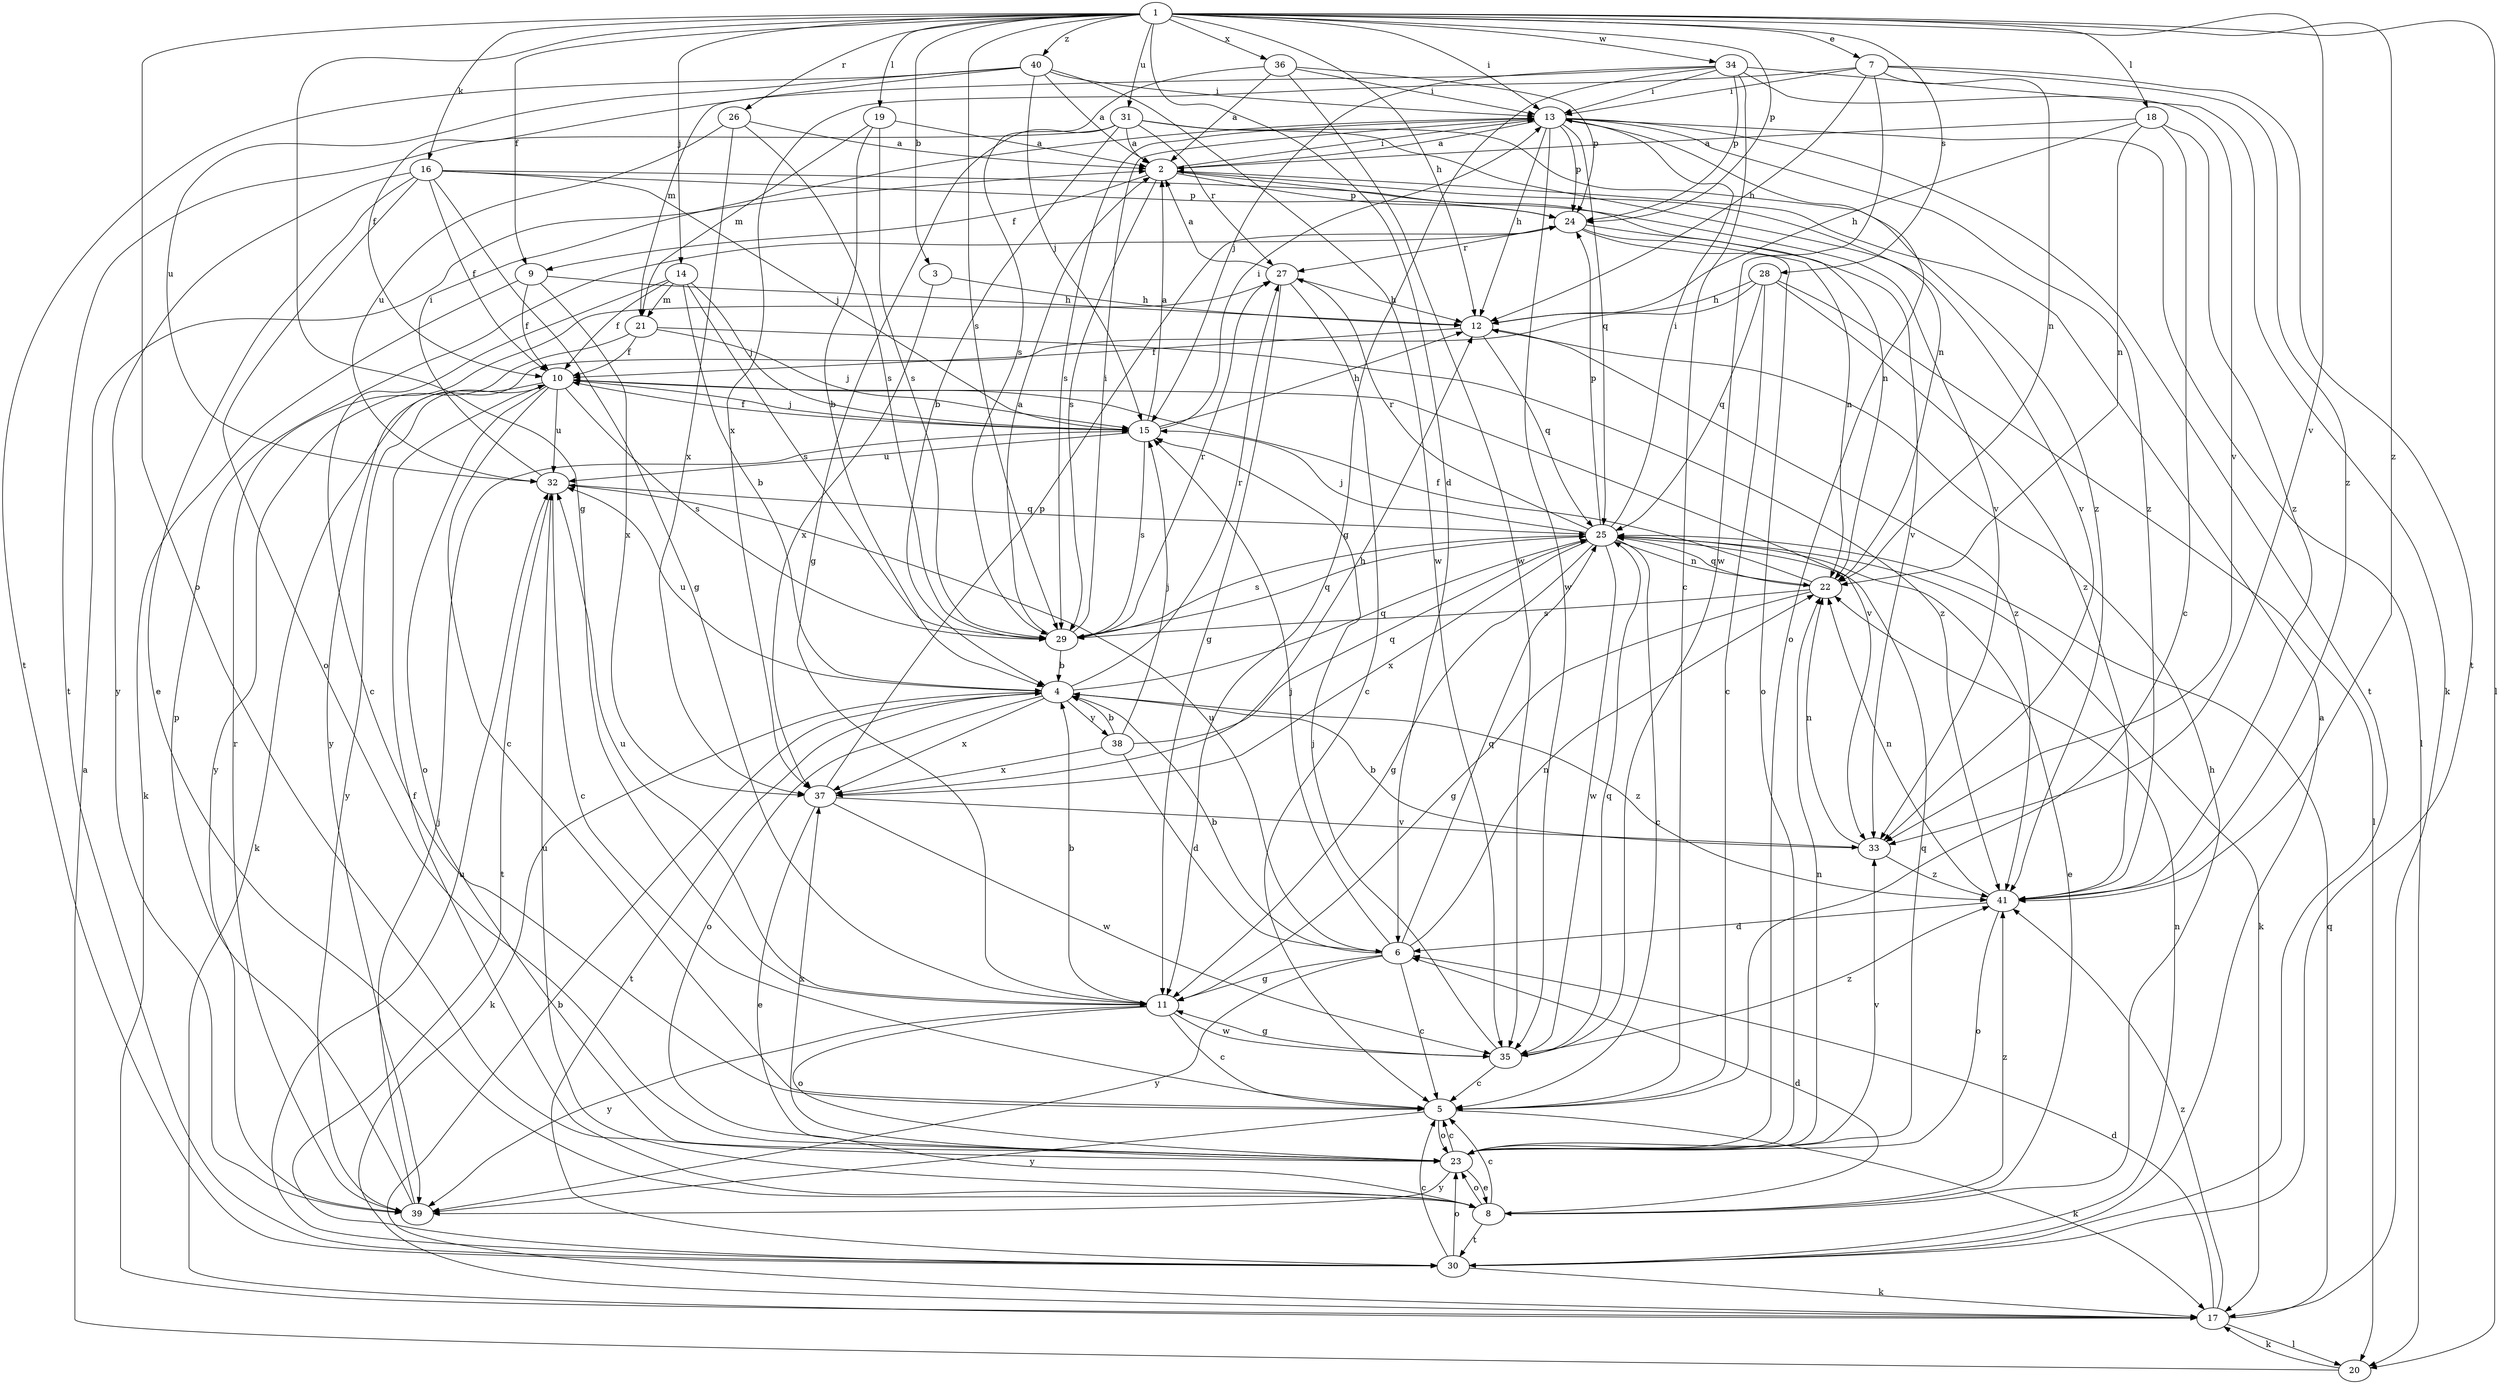 strict digraph  {
	13 -> 2 [label=a];
	15 -> 2 [label=a];
	18 -> 2 [label=a];
	19 -> 2 [label=a];
	20 -> 2 [label=a];
	26 -> 2 [label=a];
	27 -> 2 [label=a];
	29 -> 2 [label=a];
	30 -> 2 [label=a];
	31 -> 2 [label=a];
	36 -> 2 [label=a];
	40 -> 2 [label=a];
	1 -> 3 [label=b];
	6 -> 4 [label=b];
	11 -> 4 [label=b];
	14 -> 4 [label=b];
	17 -> 4 [label=b];
	19 -> 4 [label=b];
	29 -> 4 [label=b];
	31 -> 4 [label=b];
	33 -> 4 [label=b];
	38 -> 4 [label=b];
	6 -> 5 [label=c];
	8 -> 5 [label=c];
	10 -> 5 [label=c];
	11 -> 5 [label=c];
	14 -> 5 [label=c];
	18 -> 5 [label=c];
	23 -> 5 [label=c];
	25 -> 5 [label=c];
	27 -> 5 [label=c];
	28 -> 5 [label=c];
	30 -> 5 [label=c];
	32 -> 5 [label=c];
	34 -> 5 [label=c];
	35 -> 5 [label=c];
	1 -> 6 [label=d];
	8 -> 6 [label=d];
	17 -> 6 [label=d];
	38 -> 6 [label=d];
	41 -> 6 [label=d];
	1 -> 7 [label=e];
	16 -> 8 [label=e];
	23 -> 8 [label=e];
	25 -> 8 [label=e];
	37 -> 8 [label=e];
	1 -> 9 [label=f];
	2 -> 9 [label=f];
	8 -> 10 [label=f];
	9 -> 10 [label=f];
	12 -> 10 [label=f];
	14 -> 10 [label=f];
	15 -> 10 [label=f];
	16 -> 10 [label=f];
	21 -> 10 [label=f];
	22 -> 10 [label=f];
	40 -> 10 [label=f];
	1 -> 11 [label=g];
	6 -> 11 [label=g];
	16 -> 11 [label=g];
	22 -> 11 [label=g];
	25 -> 11 [label=g];
	27 -> 11 [label=g];
	31 -> 11 [label=g];
	34 -> 11 [label=g];
	35 -> 11 [label=g];
	1 -> 12 [label=h];
	3 -> 12 [label=h];
	7 -> 12 [label=h];
	8 -> 12 [label=h];
	9 -> 12 [label=h];
	13 -> 12 [label=h];
	15 -> 12 [label=h];
	18 -> 12 [label=h];
	27 -> 12 [label=h];
	28 -> 12 [label=h];
	37 -> 12 [label=h];
	1 -> 13 [label=i];
	2 -> 13 [label=i];
	7 -> 13 [label=i];
	15 -> 13 [label=i];
	25 -> 13 [label=i];
	29 -> 13 [label=i];
	32 -> 13 [label=i];
	34 -> 13 [label=i];
	36 -> 13 [label=i];
	40 -> 13 [label=i];
	1 -> 14 [label=j];
	6 -> 15 [label=j];
	10 -> 15 [label=j];
	14 -> 15 [label=j];
	16 -> 15 [label=j];
	21 -> 15 [label=j];
	25 -> 15 [label=j];
	34 -> 15 [label=j];
	35 -> 15 [label=j];
	38 -> 15 [label=j];
	39 -> 15 [label=j];
	40 -> 15 [label=j];
	1 -> 16 [label=k];
	4 -> 17 [label=k];
	5 -> 17 [label=k];
	9 -> 17 [label=k];
	10 -> 17 [label=k];
	20 -> 17 [label=k];
	25 -> 17 [label=k];
	30 -> 17 [label=k];
	34 -> 17 [label=k];
	1 -> 18 [label=l];
	1 -> 19 [label=l];
	1 -> 20 [label=l];
	13 -> 20 [label=l];
	17 -> 20 [label=l];
	28 -> 20 [label=l];
	14 -> 21 [label=m];
	19 -> 21 [label=m];
	34 -> 21 [label=m];
	2 -> 22 [label=n];
	6 -> 22 [label=n];
	7 -> 22 [label=n];
	18 -> 22 [label=n];
	23 -> 22 [label=n];
	24 -> 22 [label=n];
	25 -> 22 [label=n];
	30 -> 22 [label=n];
	31 -> 22 [label=n];
	33 -> 22 [label=n];
	41 -> 22 [label=n];
	1 -> 23 [label=o];
	4 -> 23 [label=o];
	5 -> 23 [label=o];
	8 -> 23 [label=o];
	10 -> 23 [label=o];
	11 -> 23 [label=o];
	13 -> 23 [label=o];
	16 -> 23 [label=o];
	24 -> 23 [label=o];
	30 -> 23 [label=o];
	41 -> 23 [label=o];
	1 -> 24 [label=p];
	2 -> 24 [label=p];
	13 -> 24 [label=p];
	16 -> 24 [label=p];
	25 -> 24 [label=p];
	34 -> 24 [label=p];
	36 -> 24 [label=p];
	37 -> 24 [label=p];
	39 -> 24 [label=p];
	4 -> 25 [label=q];
	6 -> 25 [label=q];
	12 -> 25 [label=q];
	13 -> 25 [label=q];
	17 -> 25 [label=q];
	22 -> 25 [label=q];
	23 -> 25 [label=q];
	28 -> 25 [label=q];
	29 -> 25 [label=q];
	32 -> 25 [label=q];
	35 -> 25 [label=q];
	38 -> 25 [label=q];
	1 -> 26 [label=r];
	4 -> 27 [label=r];
	24 -> 27 [label=r];
	25 -> 27 [label=r];
	29 -> 27 [label=r];
	31 -> 27 [label=r];
	39 -> 27 [label=r];
	1 -> 28 [label=s];
	1 -> 29 [label=s];
	2 -> 29 [label=s];
	10 -> 29 [label=s];
	13 -> 29 [label=s];
	14 -> 29 [label=s];
	15 -> 29 [label=s];
	19 -> 29 [label=s];
	22 -> 29 [label=s];
	25 -> 29 [label=s];
	26 -> 29 [label=s];
	36 -> 29 [label=s];
	4 -> 30 [label=t];
	7 -> 30 [label=t];
	8 -> 30 [label=t];
	13 -> 30 [label=t];
	31 -> 30 [label=t];
	32 -> 30 [label=t];
	40 -> 30 [label=t];
	1 -> 31 [label=u];
	4 -> 32 [label=u];
	6 -> 32 [label=u];
	8 -> 32 [label=u];
	10 -> 32 [label=u];
	11 -> 32 [label=u];
	15 -> 32 [label=u];
	26 -> 32 [label=u];
	30 -> 32 [label=u];
	40 -> 32 [label=u];
	1 -> 33 [label=v];
	2 -> 33 [label=v];
	10 -> 33 [label=v];
	16 -> 33 [label=v];
	23 -> 33 [label=v];
	24 -> 33 [label=v];
	34 -> 33 [label=v];
	37 -> 33 [label=v];
	1 -> 34 [label=w];
	7 -> 35 [label=w];
	11 -> 35 [label=w];
	13 -> 35 [label=w];
	25 -> 35 [label=w];
	36 -> 35 [label=w];
	37 -> 35 [label=w];
	40 -> 35 [label=w];
	1 -> 36 [label=x];
	3 -> 37 [label=x];
	4 -> 37 [label=x];
	7 -> 37 [label=x];
	9 -> 37 [label=x];
	23 -> 37 [label=x];
	25 -> 37 [label=x];
	26 -> 37 [label=x];
	38 -> 37 [label=x];
	4 -> 38 [label=y];
	5 -> 39 [label=y];
	6 -> 39 [label=y];
	10 -> 39 [label=y];
	11 -> 39 [label=y];
	16 -> 39 [label=y];
	21 -> 39 [label=y];
	23 -> 39 [label=y];
	28 -> 39 [label=y];
	1 -> 40 [label=z];
	1 -> 41 [label=z];
	4 -> 41 [label=z];
	7 -> 41 [label=z];
	8 -> 41 [label=z];
	12 -> 41 [label=z];
	13 -> 41 [label=z];
	17 -> 41 [label=z];
	18 -> 41 [label=z];
	21 -> 41 [label=z];
	28 -> 41 [label=z];
	31 -> 41 [label=z];
	33 -> 41 [label=z];
	35 -> 41 [label=z];
}
